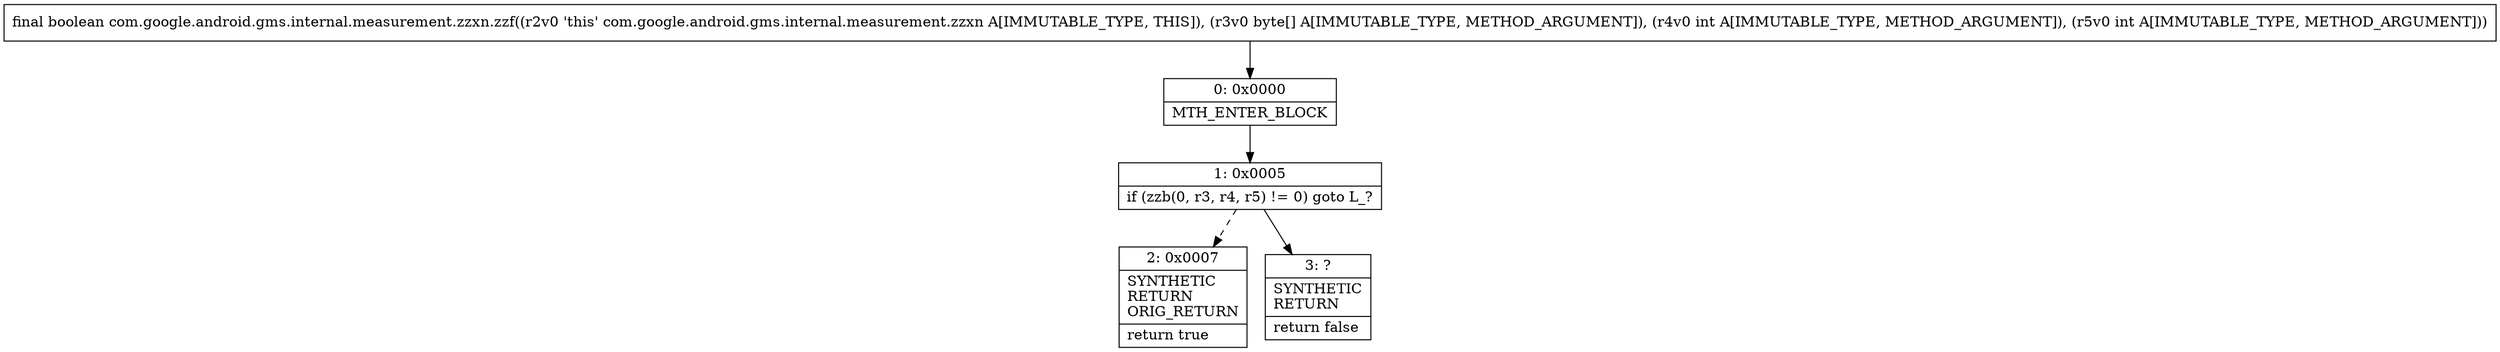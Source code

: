 digraph "CFG forcom.google.android.gms.internal.measurement.zzxn.zzf([BII)Z" {
Node_0 [shape=record,label="{0\:\ 0x0000|MTH_ENTER_BLOCK\l}"];
Node_1 [shape=record,label="{1\:\ 0x0005|if (zzb(0, r3, r4, r5) != 0) goto L_?\l}"];
Node_2 [shape=record,label="{2\:\ 0x0007|SYNTHETIC\lRETURN\lORIG_RETURN\l|return true\l}"];
Node_3 [shape=record,label="{3\:\ ?|SYNTHETIC\lRETURN\l|return false\l}"];
MethodNode[shape=record,label="{final boolean com.google.android.gms.internal.measurement.zzxn.zzf((r2v0 'this' com.google.android.gms.internal.measurement.zzxn A[IMMUTABLE_TYPE, THIS]), (r3v0 byte[] A[IMMUTABLE_TYPE, METHOD_ARGUMENT]), (r4v0 int A[IMMUTABLE_TYPE, METHOD_ARGUMENT]), (r5v0 int A[IMMUTABLE_TYPE, METHOD_ARGUMENT])) }"];
MethodNode -> Node_0;
Node_0 -> Node_1;
Node_1 -> Node_2[style=dashed];
Node_1 -> Node_3;
}

